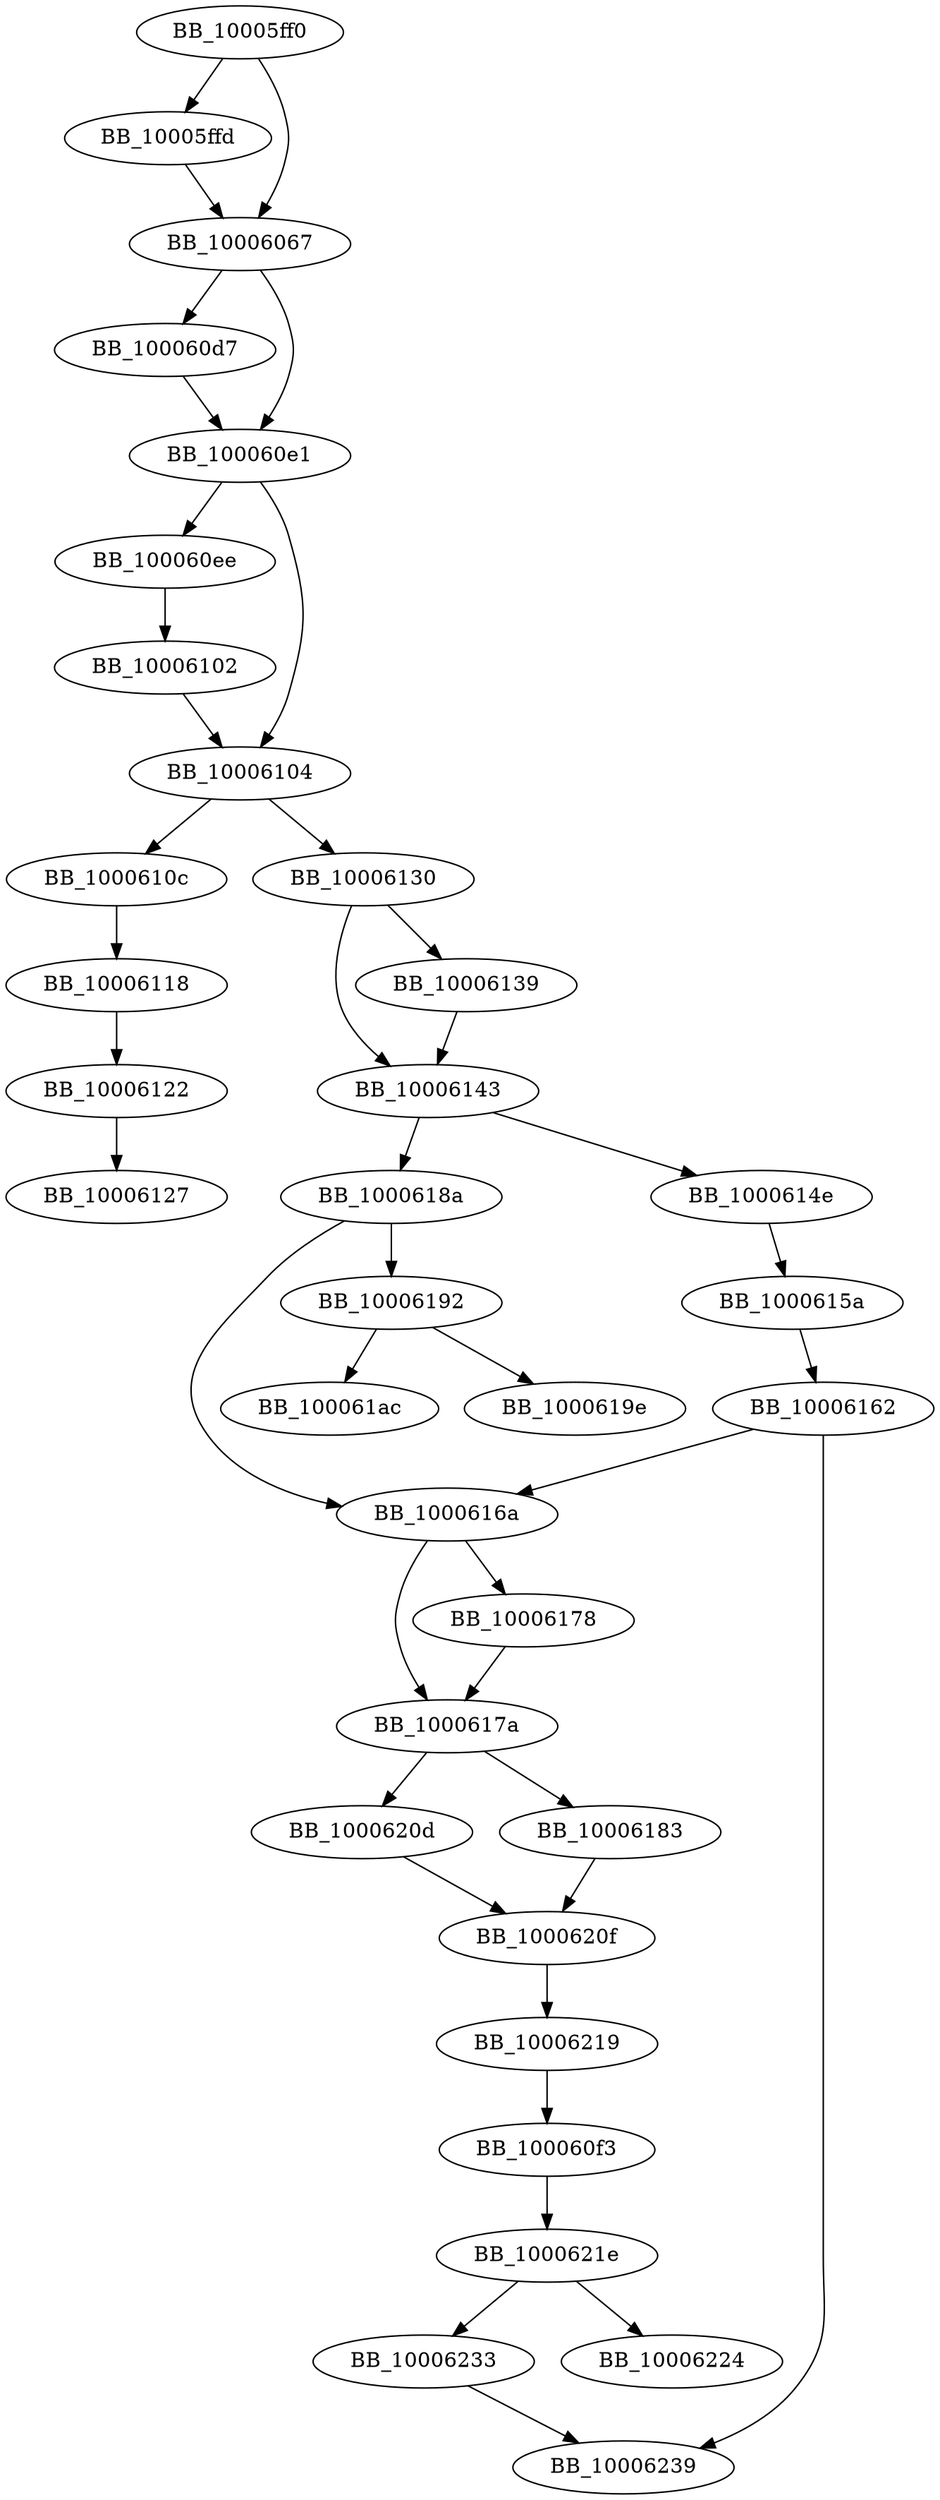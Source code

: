 DiGraph sub_10005FF0{
BB_10005ff0->BB_10005ffd
BB_10005ff0->BB_10006067
BB_10005ffd->BB_10006067
BB_10006067->BB_100060d7
BB_10006067->BB_100060e1
BB_100060d7->BB_100060e1
BB_100060e1->BB_100060ee
BB_100060e1->BB_10006104
BB_100060ee->BB_10006102
BB_100060f3->BB_1000621e
BB_10006102->BB_10006104
BB_10006104->BB_1000610c
BB_10006104->BB_10006130
BB_1000610c->BB_10006118
BB_10006118->BB_10006122
BB_10006122->BB_10006127
BB_10006130->BB_10006139
BB_10006130->BB_10006143
BB_10006139->BB_10006143
BB_10006143->BB_1000614e
BB_10006143->BB_1000618a
BB_1000614e->BB_1000615a
BB_1000615a->BB_10006162
BB_10006162->BB_1000616a
BB_10006162->BB_10006239
BB_1000616a->BB_10006178
BB_1000616a->BB_1000617a
BB_10006178->BB_1000617a
BB_1000617a->BB_10006183
BB_1000617a->BB_1000620d
BB_10006183->BB_1000620f
BB_1000618a->BB_1000616a
BB_1000618a->BB_10006192
BB_10006192->BB_1000619e
BB_10006192->BB_100061ac
BB_1000620d->BB_1000620f
BB_1000620f->BB_10006219
BB_10006219->BB_100060f3
BB_1000621e->BB_10006224
BB_1000621e->BB_10006233
BB_10006233->BB_10006239
}
